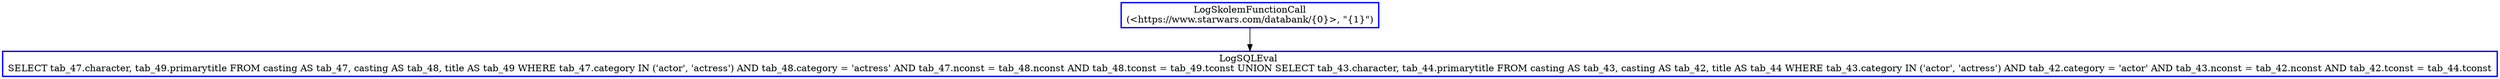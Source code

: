 digraph  g{
node [shape=rectangle, color=black, fontcolor=black, style=bold]
0 [label="LogSkolemFunctionCall
(<https://www.starwars.com/databank/{0}>, \"{1}\")" , color = blue] ; 
1 [label="LogSQLEval 
SELECT tab_47.character, tab_49.primarytitle FROM casting AS tab_47, casting AS tab_48, title AS tab_49 WHERE tab_47.category IN ('actor', 'actress') AND tab_48.category = 'actress' AND tab_47.nconst = tab_48.nconst AND tab_48.tconst = tab_49.tconst UNION SELECT tab_43.character, tab_44.primarytitle FROM casting AS tab_43, casting AS tab_42, title AS tab_44 WHERE tab_43.category IN ('actor', 'actress') AND tab_42.category = 'actor' AND tab_43.nconst = tab_42.nconst AND tab_42.tconst = tab_44.tconst", color = blue] ; 
0 -> 1 ; 
}

